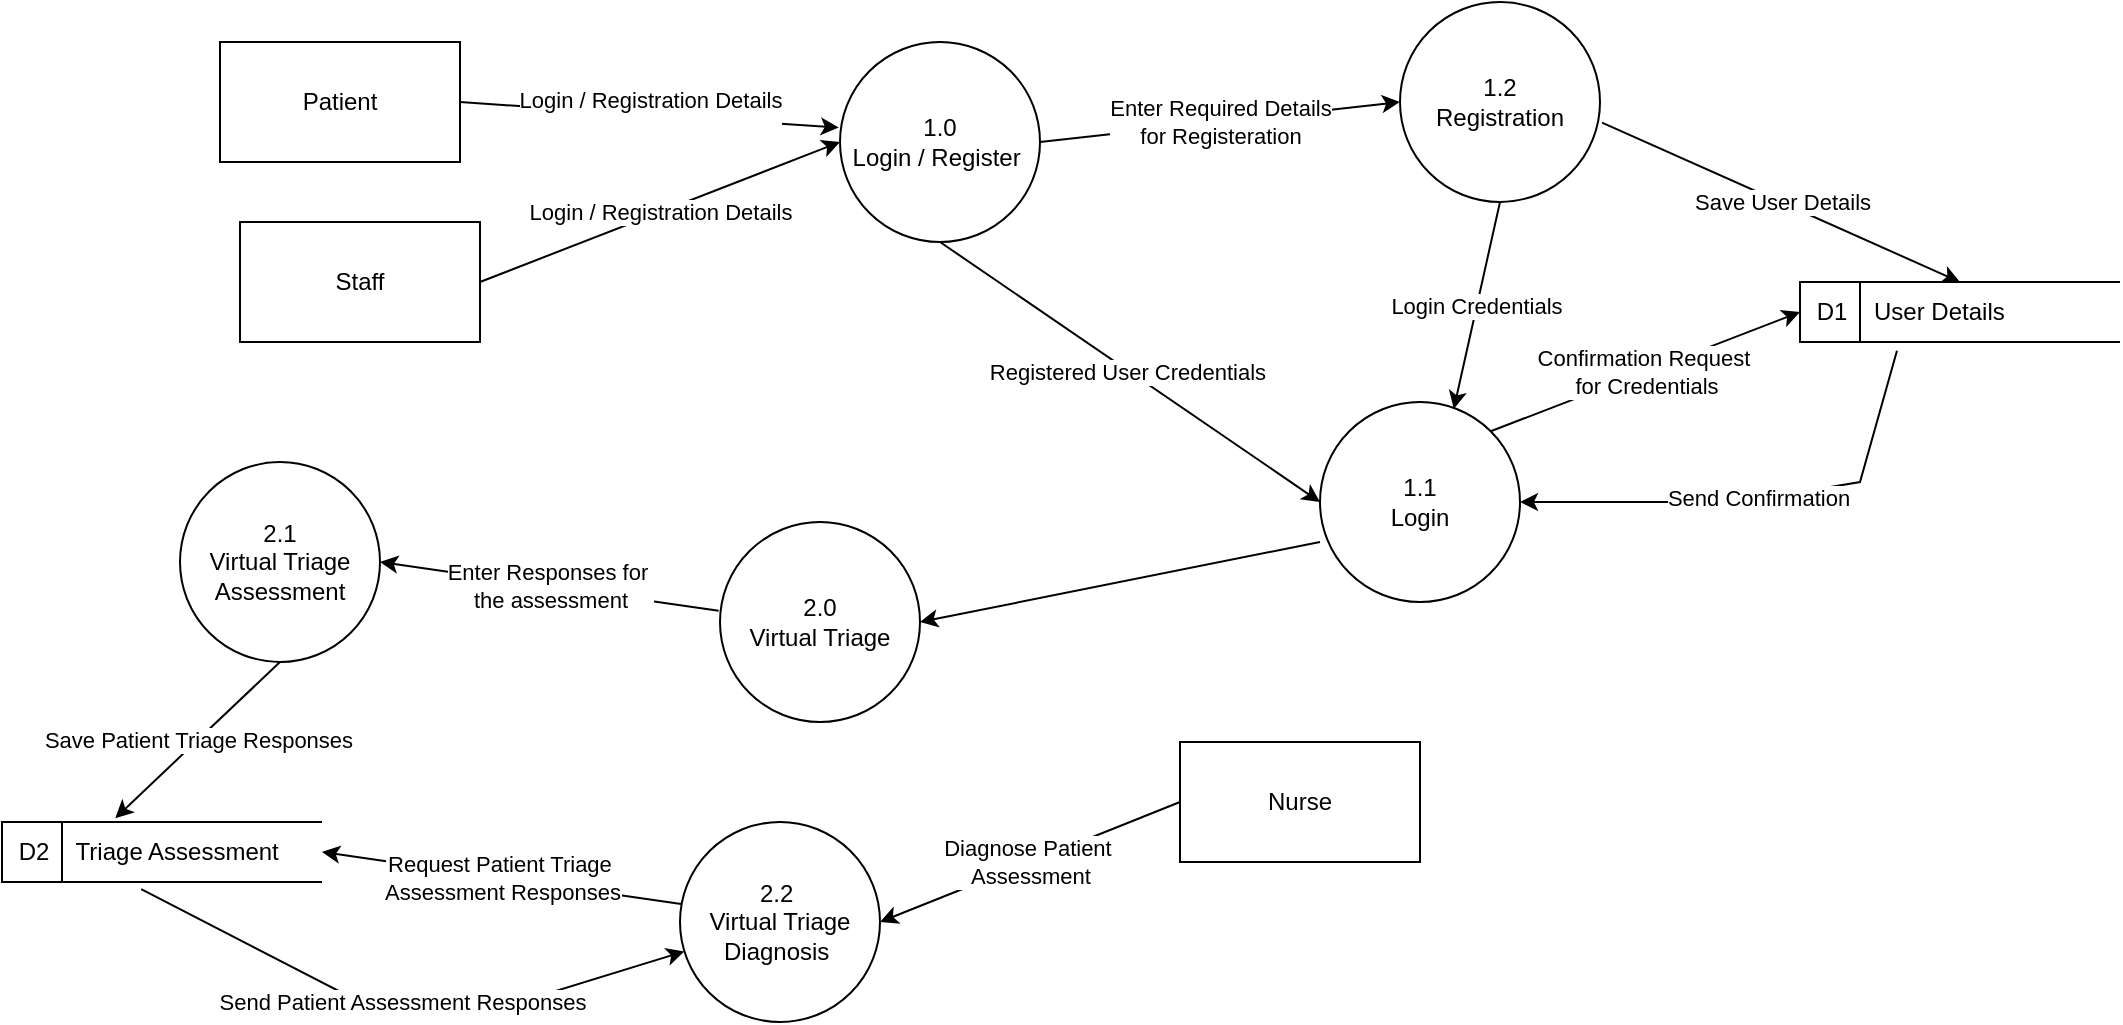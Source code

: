 <mxfile version="24.7.17">
  <diagram name="Page-1" id="96zTGkCK_pAWWn0Q6g7E">
    <mxGraphModel dx="1949" dy="454" grid="1" gridSize="10" guides="1" tooltips="1" connect="1" arrows="1" fold="1" page="1" pageScale="1" pageWidth="827" pageHeight="1169" math="0" shadow="0">
      <root>
        <mxCell id="0" />
        <mxCell id="1" parent="0" />
        <mxCell id="Bff2i-X7J1a3gPwycmxD-1" value="Patient" style="rounded=0;whiteSpace=wrap;html=1;" vertex="1" parent="1">
          <mxGeometry x="-80" y="40" width="120" height="60" as="geometry" />
        </mxCell>
        <mxCell id="Bff2i-X7J1a3gPwycmxD-2" value="&lt;div&gt;1.0&lt;/div&gt;Login / Register&amp;nbsp;" style="ellipse;whiteSpace=wrap;html=1;aspect=fixed;" vertex="1" parent="1">
          <mxGeometry x="230" y="40" width="100" height="100" as="geometry" />
        </mxCell>
        <mxCell id="Bff2i-X7J1a3gPwycmxD-3" value="Staff" style="rounded=0;whiteSpace=wrap;html=1;" vertex="1" parent="1">
          <mxGeometry x="-70" y="130" width="120" height="60" as="geometry" />
        </mxCell>
        <mxCell id="Bff2i-X7J1a3gPwycmxD-4" value="&#xa;&lt;span style=&quot;color: rgb(0, 0, 0); font-family: Helvetica; font-size: 11px; font-style: normal; font-variant-ligatures: normal; font-variant-caps: normal; font-weight: 400; letter-spacing: normal; orphans: 2; text-align: center; text-indent: 0px; text-transform: none; widows: 2; word-spacing: 0px; -webkit-text-stroke-width: 0px; white-space: nowrap; background-color: rgb(255, 255, 255); text-decoration-thickness: initial; text-decoration-style: initial; text-decoration-color: initial; display: inline !important; float: none;&quot;&gt;Login / Registration Details&lt;/span&gt;&#xa;&#xa;" style="endArrow=classic;html=1;rounded=0;entryX=-0.006;entryY=0.428;entryDx=0;entryDy=0;entryPerimeter=0;exitX=1;exitY=0.5;exitDx=0;exitDy=0;" edge="1" parent="1" source="Bff2i-X7J1a3gPwycmxD-1" target="Bff2i-X7J1a3gPwycmxD-2">
          <mxGeometry width="50" height="50" relative="1" as="geometry">
            <mxPoint x="120" y="120" as="sourcePoint" />
            <mxPoint x="170" y="70" as="targetPoint" />
          </mxGeometry>
        </mxCell>
        <mxCell id="Bff2i-X7J1a3gPwycmxD-5" value="Login / Registration Details" style="endArrow=classic;html=1;rounded=0;entryX=0;entryY=0.5;entryDx=0;entryDy=0;exitX=1;exitY=0.5;exitDx=0;exitDy=0;" edge="1" parent="1" source="Bff2i-X7J1a3gPwycmxD-3" target="Bff2i-X7J1a3gPwycmxD-2">
          <mxGeometry width="50" height="50" relative="1" as="geometry">
            <mxPoint x="50" y="80" as="sourcePoint" />
            <mxPoint x="239" y="93" as="targetPoint" />
          </mxGeometry>
        </mxCell>
        <mxCell id="Bff2i-X7J1a3gPwycmxD-6" value="1.1&lt;div&gt;Login&lt;/div&gt;" style="ellipse;whiteSpace=wrap;html=1;aspect=fixed;" vertex="1" parent="1">
          <mxGeometry x="470" y="220" width="100" height="100" as="geometry" />
        </mxCell>
        <mxCell id="Bff2i-X7J1a3gPwycmxD-8" value="1.2&lt;div&gt;Registration&lt;/div&gt;" style="ellipse;whiteSpace=wrap;html=1;aspect=fixed;" vertex="1" parent="1">
          <mxGeometry x="510" y="20" width="100" height="100" as="geometry" />
        </mxCell>
        <mxCell id="Bff2i-X7J1a3gPwycmxD-9" value="Enter Required Details&lt;div&gt;for Registeration&lt;/div&gt;" style="endArrow=classic;html=1;rounded=0;entryX=0;entryY=0.5;entryDx=0;entryDy=0;exitX=1;exitY=0.5;exitDx=0;exitDy=0;" edge="1" parent="1" source="Bff2i-X7J1a3gPwycmxD-2" target="Bff2i-X7J1a3gPwycmxD-8">
          <mxGeometry width="50" height="50" relative="1" as="geometry">
            <mxPoint x="350" y="120" as="sourcePoint" />
            <mxPoint x="400" y="70" as="targetPoint" />
          </mxGeometry>
        </mxCell>
        <mxCell id="Bff2i-X7J1a3gPwycmxD-10" value="Registered User Credentials&amp;nbsp;" style="endArrow=classic;html=1;rounded=0;exitX=0.5;exitY=1;exitDx=0;exitDy=0;entryX=0;entryY=0.5;entryDx=0;entryDy=0;" edge="1" parent="1" source="Bff2i-X7J1a3gPwycmxD-2" target="Bff2i-X7J1a3gPwycmxD-6">
          <mxGeometry width="50" height="50" relative="1" as="geometry">
            <mxPoint x="290" y="230" as="sourcePoint" />
            <mxPoint x="340" y="180" as="targetPoint" />
          </mxGeometry>
        </mxCell>
        <mxCell id="Bff2i-X7J1a3gPwycmxD-11" value="&amp;nbsp;D1&amp;nbsp; &amp;nbsp; User Details" style="html=1;dashed=0;whiteSpace=wrap;shape=mxgraph.dfd.dataStoreID;align=left;spacingLeft=3;points=[[0,0],[0.5,0],[1,0],[0,0.5],[1,0.5],[0,1],[0.5,1],[1,1]];" vertex="1" parent="1">
          <mxGeometry x="710" y="160" width="160" height="30" as="geometry" />
        </mxCell>
        <mxCell id="Bff2i-X7J1a3gPwycmxD-12" value="Save User Details" style="endArrow=classic;html=1;rounded=0;entryX=0.5;entryY=0;entryDx=0;entryDy=0;exitX=1.01;exitY=0.603;exitDx=0;exitDy=0;exitPerimeter=0;" edge="1" parent="1" source="Bff2i-X7J1a3gPwycmxD-8" target="Bff2i-X7J1a3gPwycmxD-11">
          <mxGeometry width="50" height="50" relative="1" as="geometry">
            <mxPoint x="690" y="100" as="sourcePoint" />
            <mxPoint x="740" y="50" as="targetPoint" />
          </mxGeometry>
        </mxCell>
        <mxCell id="Bff2i-X7J1a3gPwycmxD-13" value="Login Credentials" style="endArrow=classic;html=1;rounded=0;entryX=0.669;entryY=0.035;entryDx=0;entryDy=0;entryPerimeter=0;exitX=0.5;exitY=1;exitDx=0;exitDy=0;" edge="1" parent="1" source="Bff2i-X7J1a3gPwycmxD-8" target="Bff2i-X7J1a3gPwycmxD-6">
          <mxGeometry width="50" height="50" relative="1" as="geometry">
            <mxPoint x="590" y="280" as="sourcePoint" />
            <mxPoint x="640" y="230" as="targetPoint" />
          </mxGeometry>
        </mxCell>
        <mxCell id="Bff2i-X7J1a3gPwycmxD-14" value="Confirmation Request&amp;nbsp;&lt;div&gt;for Credentials&lt;/div&gt;" style="endArrow=classic;html=1;rounded=0;entryX=0;entryY=0.5;entryDx=0;entryDy=0;exitX=1;exitY=0;exitDx=0;exitDy=0;" edge="1" parent="1" source="Bff2i-X7J1a3gPwycmxD-6" target="Bff2i-X7J1a3gPwycmxD-11">
          <mxGeometry width="50" height="50" relative="1" as="geometry">
            <mxPoint x="580" y="270" as="sourcePoint" />
            <mxPoint x="630" y="220" as="targetPoint" />
          </mxGeometry>
        </mxCell>
        <mxCell id="Bff2i-X7J1a3gPwycmxD-15" value="Send Confirmation" style="endArrow=classic;html=1;rounded=0;entryX=1;entryY=0.5;entryDx=0;entryDy=0;exitX=0.303;exitY=1.145;exitDx=0;exitDy=0;exitPerimeter=0;" edge="1" parent="1" source="Bff2i-X7J1a3gPwycmxD-11" target="Bff2i-X7J1a3gPwycmxD-6">
          <mxGeometry width="50" height="50" relative="1" as="geometry">
            <mxPoint x="670" y="310" as="sourcePoint" />
            <mxPoint x="720" y="260" as="targetPoint" />
            <Array as="points">
              <mxPoint x="740" y="260" />
              <mxPoint x="680" y="270" />
            </Array>
          </mxGeometry>
        </mxCell>
        <mxCell id="Bff2i-X7J1a3gPwycmxD-16" value="2.0&lt;div&gt;Virtual Triage&lt;/div&gt;" style="ellipse;whiteSpace=wrap;html=1;aspect=fixed;" vertex="1" parent="1">
          <mxGeometry x="170" y="280" width="100" height="100" as="geometry" />
        </mxCell>
        <mxCell id="Bff2i-X7J1a3gPwycmxD-17" value="" style="endArrow=classic;html=1;rounded=0;entryX=1;entryY=0.5;entryDx=0;entryDy=0;exitX=0;exitY=0.7;exitDx=0;exitDy=0;exitPerimeter=0;" edge="1" parent="1" source="Bff2i-X7J1a3gPwycmxD-6" target="Bff2i-X7J1a3gPwycmxD-16">
          <mxGeometry width="50" height="50" relative="1" as="geometry">
            <mxPoint x="330" y="340" as="sourcePoint" />
            <mxPoint x="380" y="290" as="targetPoint" />
          </mxGeometry>
        </mxCell>
        <mxCell id="Bff2i-X7J1a3gPwycmxD-18" value="2.1&lt;div&gt;Virtual Triage Assessment&lt;/div&gt;" style="ellipse;whiteSpace=wrap;html=1;aspect=fixed;" vertex="1" parent="1">
          <mxGeometry x="-100" y="250" width="100" height="100" as="geometry" />
        </mxCell>
        <mxCell id="Bff2i-X7J1a3gPwycmxD-19" value="Enter Responses for&amp;nbsp;&lt;div&gt;the assessment&lt;/div&gt;" style="endArrow=classic;html=1;rounded=0;entryX=1;entryY=0.5;entryDx=0;entryDy=0;exitX=-0.007;exitY=0.444;exitDx=0;exitDy=0;exitPerimeter=0;" edge="1" parent="1" source="Bff2i-X7J1a3gPwycmxD-16" target="Bff2i-X7J1a3gPwycmxD-18">
          <mxGeometry width="50" height="50" relative="1" as="geometry">
            <mxPoint x="90" y="410" as="sourcePoint" />
            <mxPoint x="140" y="360" as="targetPoint" />
          </mxGeometry>
        </mxCell>
        <mxCell id="Bff2i-X7J1a3gPwycmxD-20" value="&amp;nbsp;D2&amp;nbsp; &amp;nbsp; Triage Assessment" style="html=1;dashed=0;whiteSpace=wrap;shape=mxgraph.dfd.dataStoreID;align=left;spacingLeft=3;points=[[0,0],[0.5,0],[1,0],[0,0.5],[1,0.5],[0,1],[0.5,1],[1,1]];" vertex="1" parent="1">
          <mxGeometry x="-189" y="430" width="160" height="30" as="geometry" />
        </mxCell>
        <mxCell id="Bff2i-X7J1a3gPwycmxD-21" value="Save Patient Triage Responses" style="endArrow=classic;html=1;rounded=0;entryX=0.354;entryY=-0.064;entryDx=0;entryDy=0;entryPerimeter=0;exitX=0.5;exitY=1;exitDx=0;exitDy=0;" edge="1" parent="1" source="Bff2i-X7J1a3gPwycmxD-18" target="Bff2i-X7J1a3gPwycmxD-20">
          <mxGeometry width="50" height="50" relative="1" as="geometry">
            <mxPoint x="-190" y="430" as="sourcePoint" />
            <mxPoint x="-140" y="380" as="targetPoint" />
          </mxGeometry>
        </mxCell>
        <mxCell id="Bff2i-X7J1a3gPwycmxD-22" value="2.2&amp;nbsp;&lt;div&gt;Virtual Triage Diagnosis&amp;nbsp;&lt;/div&gt;" style="ellipse;whiteSpace=wrap;html=1;aspect=fixed;" vertex="1" parent="1">
          <mxGeometry x="150" y="430" width="100" height="100" as="geometry" />
        </mxCell>
        <mxCell id="Bff2i-X7J1a3gPwycmxD-23" value="Request Patient Triage&amp;nbsp;&lt;div&gt;Assessment Responses&lt;/div&gt;" style="endArrow=classic;html=1;rounded=0;entryX=1;entryY=0.5;entryDx=0;entryDy=0;exitX=0.006;exitY=0.41;exitDx=0;exitDy=0;exitPerimeter=0;" edge="1" parent="1" source="Bff2i-X7J1a3gPwycmxD-22" target="Bff2i-X7J1a3gPwycmxD-20">
          <mxGeometry width="50" height="50" relative="1" as="geometry">
            <mxPoint x="10" y="540" as="sourcePoint" />
            <mxPoint x="60" y="490" as="targetPoint" />
          </mxGeometry>
        </mxCell>
        <mxCell id="Bff2i-X7J1a3gPwycmxD-24" value="Send Patient Assessment Responses" style="endArrow=classic;html=1;rounded=0;exitX=0.435;exitY=1.119;exitDx=0;exitDy=0;exitPerimeter=0;" edge="1" parent="1" source="Bff2i-X7J1a3gPwycmxD-20" target="Bff2i-X7J1a3gPwycmxD-22">
          <mxGeometry width="50" height="50" relative="1" as="geometry">
            <mxPoint x="-70" y="580" as="sourcePoint" />
            <mxPoint x="-20" y="530" as="targetPoint" />
            <Array as="points">
              <mxPoint x="-10" y="520" />
              <mxPoint x="70" y="520" />
            </Array>
          </mxGeometry>
        </mxCell>
        <mxCell id="Bff2i-X7J1a3gPwycmxD-25" value="Nurse" style="rounded=0;whiteSpace=wrap;html=1;" vertex="1" parent="1">
          <mxGeometry x="400" y="390" width="120" height="60" as="geometry" />
        </mxCell>
        <mxCell id="Bff2i-X7J1a3gPwycmxD-26" value="Diagnose Patient&amp;nbsp;&lt;div&gt;Assessment&lt;/div&gt;" style="endArrow=classic;html=1;rounded=0;entryX=1;entryY=0.5;entryDx=0;entryDy=0;exitX=0;exitY=0.5;exitDx=0;exitDy=0;" edge="1" parent="1" source="Bff2i-X7J1a3gPwycmxD-25" target="Bff2i-X7J1a3gPwycmxD-22">
          <mxGeometry width="50" height="50" relative="1" as="geometry">
            <mxPoint x="300" y="540" as="sourcePoint" />
            <mxPoint x="350" y="490" as="targetPoint" />
          </mxGeometry>
        </mxCell>
      </root>
    </mxGraphModel>
  </diagram>
</mxfile>
